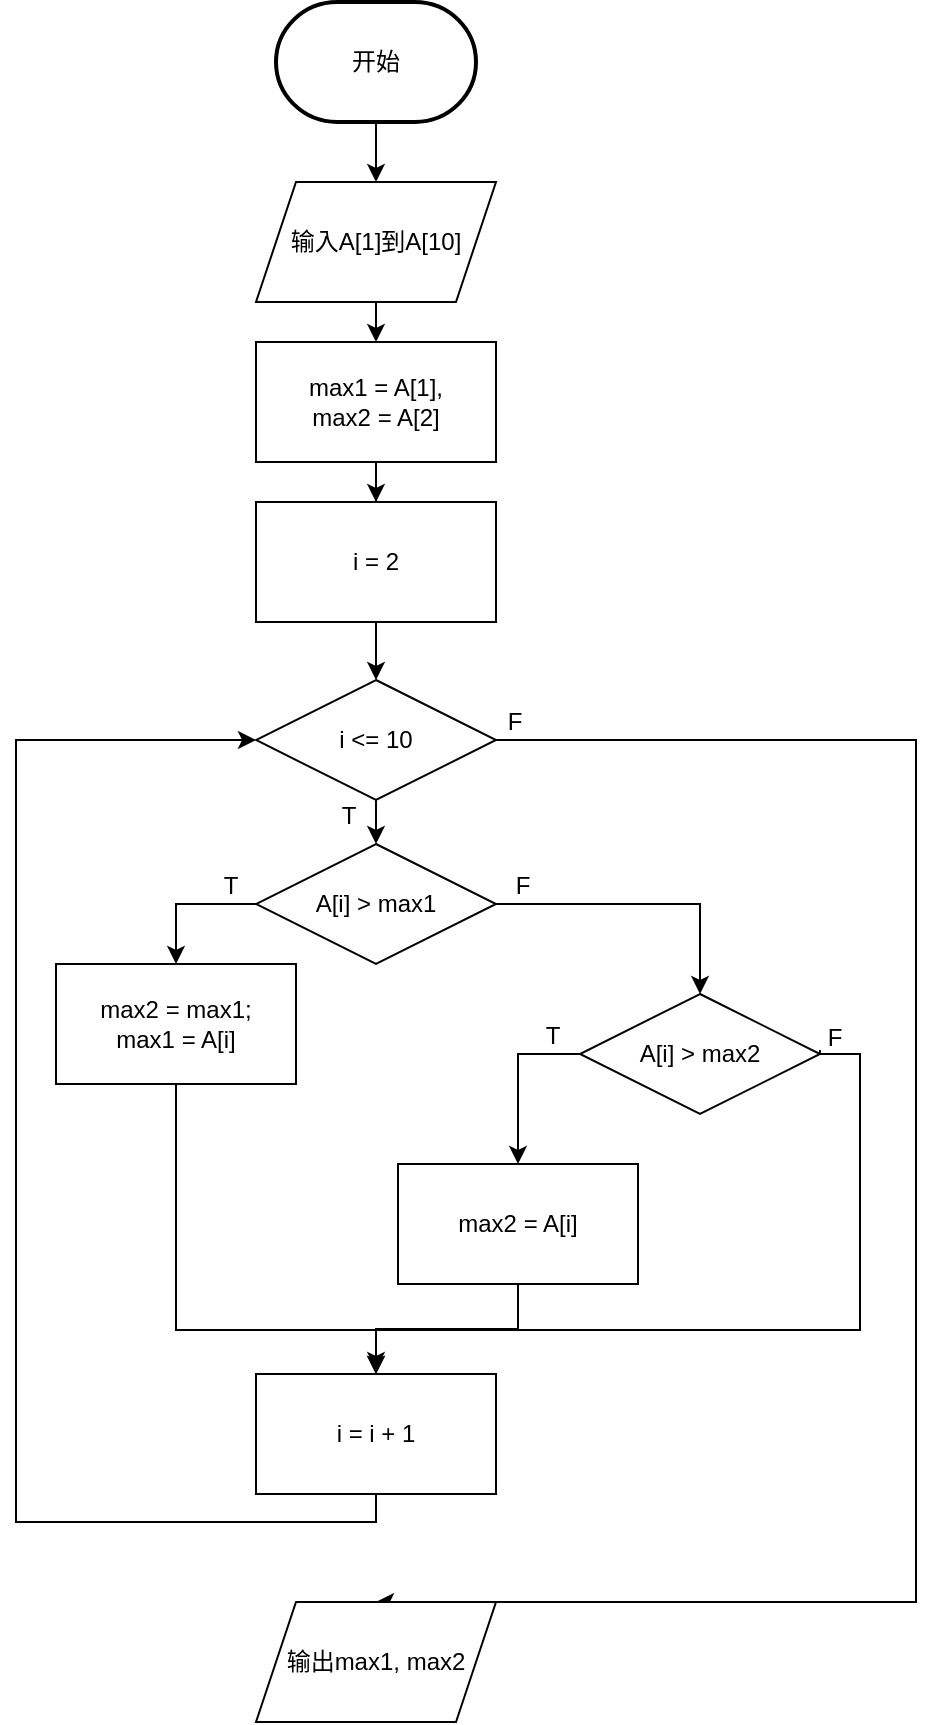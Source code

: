 <mxfile version="20.7.4" type="github">
  <diagram id="yQ2n4hcXY9rUvDPf7EE_" name="第 1 页">
    <mxGraphModel dx="1034" dy="466" grid="1" gridSize="10" guides="1" tooltips="1" connect="1" arrows="1" fold="1" page="1" pageScale="1" pageWidth="827" pageHeight="1169" math="0" shadow="0">
      <root>
        <mxCell id="0" />
        <mxCell id="1" parent="0" />
        <mxCell id="MxADKtflXOVgH9QeLRlx-11" style="edgeStyle=orthogonalEdgeStyle;rounded=0;orthogonalLoop=1;jettySize=auto;html=1;exitX=0.5;exitY=1;exitDx=0;exitDy=0;exitPerimeter=0;entryX=0.5;entryY=0;entryDx=0;entryDy=0;" edge="1" parent="1" source="MxADKtflXOVgH9QeLRlx-2" target="MxADKtflXOVgH9QeLRlx-3">
          <mxGeometry relative="1" as="geometry" />
        </mxCell>
        <mxCell id="MxADKtflXOVgH9QeLRlx-2" value="开始" style="strokeWidth=2;html=1;shape=mxgraph.flowchart.terminator;whiteSpace=wrap;" vertex="1" parent="1">
          <mxGeometry x="140" y="60" width="100" height="60" as="geometry" />
        </mxCell>
        <mxCell id="MxADKtflXOVgH9QeLRlx-12" style="edgeStyle=orthogonalEdgeStyle;rounded=0;orthogonalLoop=1;jettySize=auto;html=1;exitX=0.5;exitY=1;exitDx=0;exitDy=0;entryX=0.5;entryY=0;entryDx=0;entryDy=0;" edge="1" parent="1" source="MxADKtflXOVgH9QeLRlx-3" target="MxADKtflXOVgH9QeLRlx-4">
          <mxGeometry relative="1" as="geometry" />
        </mxCell>
        <mxCell id="MxADKtflXOVgH9QeLRlx-3" value="输入A[1]到A[10]" style="shape=parallelogram;perimeter=parallelogramPerimeter;whiteSpace=wrap;html=1;fixedSize=1;" vertex="1" parent="1">
          <mxGeometry x="130" y="150" width="120" height="60" as="geometry" />
        </mxCell>
        <mxCell id="MxADKtflXOVgH9QeLRlx-13" style="edgeStyle=orthogonalEdgeStyle;rounded=0;orthogonalLoop=1;jettySize=auto;html=1;exitX=0.5;exitY=1;exitDx=0;exitDy=0;" edge="1" parent="1" source="MxADKtflXOVgH9QeLRlx-4" target="MxADKtflXOVgH9QeLRlx-5">
          <mxGeometry relative="1" as="geometry" />
        </mxCell>
        <mxCell id="MxADKtflXOVgH9QeLRlx-4" value="&lt;div&gt;max1 = A[1], &lt;br&gt;&lt;/div&gt;&lt;div&gt;max2 = A[2]&lt;/div&gt;" style="rounded=0;whiteSpace=wrap;html=1;" vertex="1" parent="1">
          <mxGeometry x="130" y="230" width="120" height="60" as="geometry" />
        </mxCell>
        <mxCell id="MxADKtflXOVgH9QeLRlx-14" style="edgeStyle=orthogonalEdgeStyle;rounded=0;orthogonalLoop=1;jettySize=auto;html=1;exitX=0.5;exitY=1;exitDx=0;exitDy=0;" edge="1" parent="1" source="MxADKtflXOVgH9QeLRlx-5" target="MxADKtflXOVgH9QeLRlx-7">
          <mxGeometry relative="1" as="geometry" />
        </mxCell>
        <mxCell id="MxADKtflXOVgH9QeLRlx-5" value="i = 2" style="rounded=0;whiteSpace=wrap;html=1;" vertex="1" parent="1">
          <mxGeometry x="130" y="310" width="120" height="60" as="geometry" />
        </mxCell>
        <mxCell id="MxADKtflXOVgH9QeLRlx-21" style="edgeStyle=orthogonalEdgeStyle;rounded=0;orthogonalLoop=1;jettySize=auto;html=1;exitX=0.5;exitY=1;exitDx=0;exitDy=0;entryX=0.5;entryY=0;entryDx=0;entryDy=0;" edge="1" parent="1" source="MxADKtflXOVgH9QeLRlx-7" target="MxADKtflXOVgH9QeLRlx-19">
          <mxGeometry relative="1" as="geometry" />
        </mxCell>
        <mxCell id="MxADKtflXOVgH9QeLRlx-43" style="edgeStyle=orthogonalEdgeStyle;rounded=0;orthogonalLoop=1;jettySize=auto;html=1;exitX=1;exitY=0.5;exitDx=0;exitDy=0;entryX=0.5;entryY=0;entryDx=0;entryDy=0;" edge="1" parent="1" source="MxADKtflXOVgH9QeLRlx-7" target="MxADKtflXOVgH9QeLRlx-20">
          <mxGeometry relative="1" as="geometry">
            <Array as="points">
              <mxPoint x="460" y="429" />
              <mxPoint x="460" y="860" />
            </Array>
          </mxGeometry>
        </mxCell>
        <mxCell id="MxADKtflXOVgH9QeLRlx-7" value="i &amp;lt;= 10" style="rhombus;whiteSpace=wrap;html=1;" vertex="1" parent="1">
          <mxGeometry x="130" y="399" width="120" height="60" as="geometry" />
        </mxCell>
        <mxCell id="MxADKtflXOVgH9QeLRlx-35" style="edgeStyle=orthogonalEdgeStyle;rounded=0;orthogonalLoop=1;jettySize=auto;html=1;exitX=0;exitY=0.5;exitDx=0;exitDy=0;entryX=0.5;entryY=0;entryDx=0;entryDy=0;" edge="1" parent="1" source="MxADKtflXOVgH9QeLRlx-16" target="MxADKtflXOVgH9QeLRlx-18">
          <mxGeometry relative="1" as="geometry" />
        </mxCell>
        <mxCell id="MxADKtflXOVgH9QeLRlx-40" style="edgeStyle=orthogonalEdgeStyle;rounded=0;orthogonalLoop=1;jettySize=auto;html=1;exitX=1;exitY=0.5;exitDx=0;exitDy=0;entryX=0.5;entryY=0;entryDx=0;entryDy=0;" edge="1" parent="1">
          <mxGeometry relative="1" as="geometry">
            <mxPoint x="412" y="584" as="sourcePoint" />
            <mxPoint x="190" y="744" as="targetPoint" />
            <Array as="points">
              <mxPoint x="412" y="586" />
              <mxPoint x="432" y="586" />
              <mxPoint x="432" y="724" />
              <mxPoint x="190" y="724" />
            </Array>
          </mxGeometry>
        </mxCell>
        <mxCell id="MxADKtflXOVgH9QeLRlx-16" value="A[i] &amp;gt; max2" style="rhombus;whiteSpace=wrap;html=1;" vertex="1" parent="1">
          <mxGeometry x="292" y="556" width="120" height="60" as="geometry" />
        </mxCell>
        <mxCell id="MxADKtflXOVgH9QeLRlx-26" style="edgeStyle=orthogonalEdgeStyle;rounded=0;orthogonalLoop=1;jettySize=auto;html=1;exitX=0.5;exitY=1;exitDx=0;exitDy=0;entryX=0.5;entryY=0;entryDx=0;entryDy=0;" edge="1" parent="1" source="MxADKtflXOVgH9QeLRlx-17" target="MxADKtflXOVgH9QeLRlx-25">
          <mxGeometry relative="1" as="geometry">
            <mxPoint x="90" y="614" as="sourcePoint" />
            <mxPoint x="190" y="756" as="targetPoint" />
            <Array as="points">
              <mxPoint x="90" y="724" />
              <mxPoint x="190" y="724" />
            </Array>
          </mxGeometry>
        </mxCell>
        <mxCell id="MxADKtflXOVgH9QeLRlx-17" value="&lt;div&gt;max2 = max1;&lt;/div&gt;&lt;div&gt;max1 = A[i]&lt;br&gt;&lt;/div&gt;" style="rounded=0;whiteSpace=wrap;html=1;" vertex="1" parent="1">
          <mxGeometry x="30" y="541" width="120" height="60" as="geometry" />
        </mxCell>
        <mxCell id="MxADKtflXOVgH9QeLRlx-27" style="edgeStyle=orthogonalEdgeStyle;rounded=0;orthogonalLoop=1;jettySize=auto;html=1;" edge="1" parent="1">
          <mxGeometry relative="1" as="geometry">
            <mxPoint x="190" y="736" as="targetPoint" />
            <mxPoint x="190" y="736" as="sourcePoint" />
          </mxGeometry>
        </mxCell>
        <mxCell id="MxADKtflXOVgH9QeLRlx-28" style="edgeStyle=orthogonalEdgeStyle;rounded=0;orthogonalLoop=1;jettySize=auto;html=1;exitX=0.5;exitY=1;exitDx=0;exitDy=0;entryX=0.5;entryY=0;entryDx=0;entryDy=0;" edge="1" parent="1" source="MxADKtflXOVgH9QeLRlx-18" target="MxADKtflXOVgH9QeLRlx-25">
          <mxGeometry relative="1" as="geometry" />
        </mxCell>
        <mxCell id="MxADKtflXOVgH9QeLRlx-18" value="max2 = A[i]" style="rounded=0;whiteSpace=wrap;html=1;" vertex="1" parent="1">
          <mxGeometry x="201" y="641" width="120" height="60" as="geometry" />
        </mxCell>
        <mxCell id="MxADKtflXOVgH9QeLRlx-22" style="edgeStyle=orthogonalEdgeStyle;rounded=0;orthogonalLoop=1;jettySize=auto;html=1;exitX=0;exitY=0.5;exitDx=0;exitDy=0;entryX=0.5;entryY=0;entryDx=0;entryDy=0;" edge="1" parent="1" source="MxADKtflXOVgH9QeLRlx-19" target="MxADKtflXOVgH9QeLRlx-17">
          <mxGeometry relative="1" as="geometry" />
        </mxCell>
        <mxCell id="MxADKtflXOVgH9QeLRlx-23" style="edgeStyle=orthogonalEdgeStyle;rounded=0;orthogonalLoop=1;jettySize=auto;html=1;exitX=1;exitY=0.5;exitDx=0;exitDy=0;entryX=0.5;entryY=0;entryDx=0;entryDy=0;" edge="1" parent="1" source="MxADKtflXOVgH9QeLRlx-19" target="MxADKtflXOVgH9QeLRlx-16">
          <mxGeometry relative="1" as="geometry" />
        </mxCell>
        <mxCell id="MxADKtflXOVgH9QeLRlx-19" value="A[i] &amp;gt; max1" style="rhombus;whiteSpace=wrap;html=1;" vertex="1" parent="1">
          <mxGeometry x="130" y="481" width="120" height="60" as="geometry" />
        </mxCell>
        <mxCell id="MxADKtflXOVgH9QeLRlx-20" value="&lt;div&gt;输出max1, max2&lt;/div&gt;" style="shape=parallelogram;perimeter=parallelogramPerimeter;whiteSpace=wrap;html=1;fixedSize=1;" vertex="1" parent="1">
          <mxGeometry x="130" y="860" width="120" height="60" as="geometry" />
        </mxCell>
        <mxCell id="MxADKtflXOVgH9QeLRlx-29" style="edgeStyle=orthogonalEdgeStyle;rounded=0;orthogonalLoop=1;jettySize=auto;html=1;exitX=0.5;exitY=1;exitDx=0;exitDy=0;entryX=0;entryY=0.5;entryDx=0;entryDy=0;" edge="1" parent="1" source="MxADKtflXOVgH9QeLRlx-25" target="MxADKtflXOVgH9QeLRlx-7">
          <mxGeometry relative="1" as="geometry">
            <Array as="points">
              <mxPoint x="190" y="820" />
              <mxPoint x="10" y="820" />
              <mxPoint x="10" y="429" />
            </Array>
          </mxGeometry>
        </mxCell>
        <mxCell id="MxADKtflXOVgH9QeLRlx-25" value="i = i + 1" style="rounded=0;whiteSpace=wrap;html=1;" vertex="1" parent="1">
          <mxGeometry x="130" y="746" width="120" height="60" as="geometry" />
        </mxCell>
        <mxCell id="MxADKtflXOVgH9QeLRlx-32" value="&lt;div&gt;T&lt;/div&gt;" style="text;html=1;align=center;verticalAlign=middle;resizable=0;points=[];autosize=1;strokeColor=none;fillColor=none;" vertex="1" parent="1">
          <mxGeometry x="102" y="487" width="30" height="30" as="geometry" />
        </mxCell>
        <mxCell id="MxADKtflXOVgH9QeLRlx-37" value="&lt;div&gt;T&lt;/div&gt;" style="text;html=1;align=center;verticalAlign=middle;resizable=0;points=[];autosize=1;strokeColor=none;fillColor=none;" vertex="1" parent="1">
          <mxGeometry x="263" y="562" width="30" height="30" as="geometry" />
        </mxCell>
        <mxCell id="MxADKtflXOVgH9QeLRlx-38" value="&lt;div&gt;F&lt;/div&gt;" style="text;html=1;align=center;verticalAlign=middle;resizable=0;points=[];autosize=1;strokeColor=none;fillColor=none;" vertex="1" parent="1">
          <mxGeometry x="248" y="487" width="30" height="30" as="geometry" />
        </mxCell>
        <mxCell id="MxADKtflXOVgH9QeLRlx-39" value="&lt;div&gt;F&lt;/div&gt;" style="text;html=1;align=center;verticalAlign=middle;resizable=0;points=[];autosize=1;strokeColor=none;fillColor=none;" vertex="1" parent="1">
          <mxGeometry x="404" y="563" width="30" height="30" as="geometry" />
        </mxCell>
        <mxCell id="MxADKtflXOVgH9QeLRlx-44" value="&lt;div&gt;T&lt;/div&gt;" style="text;html=1;align=center;verticalAlign=middle;resizable=0;points=[];autosize=1;strokeColor=none;fillColor=none;" vertex="1" parent="1">
          <mxGeometry x="161" y="452" width="30" height="30" as="geometry" />
        </mxCell>
        <mxCell id="MxADKtflXOVgH9QeLRlx-45" value="&lt;div&gt;F&lt;/div&gt;" style="text;html=1;align=center;verticalAlign=middle;resizable=0;points=[];autosize=1;strokeColor=none;fillColor=none;" vertex="1" parent="1">
          <mxGeometry x="244" y="405" width="30" height="30" as="geometry" />
        </mxCell>
      </root>
    </mxGraphModel>
  </diagram>
</mxfile>
